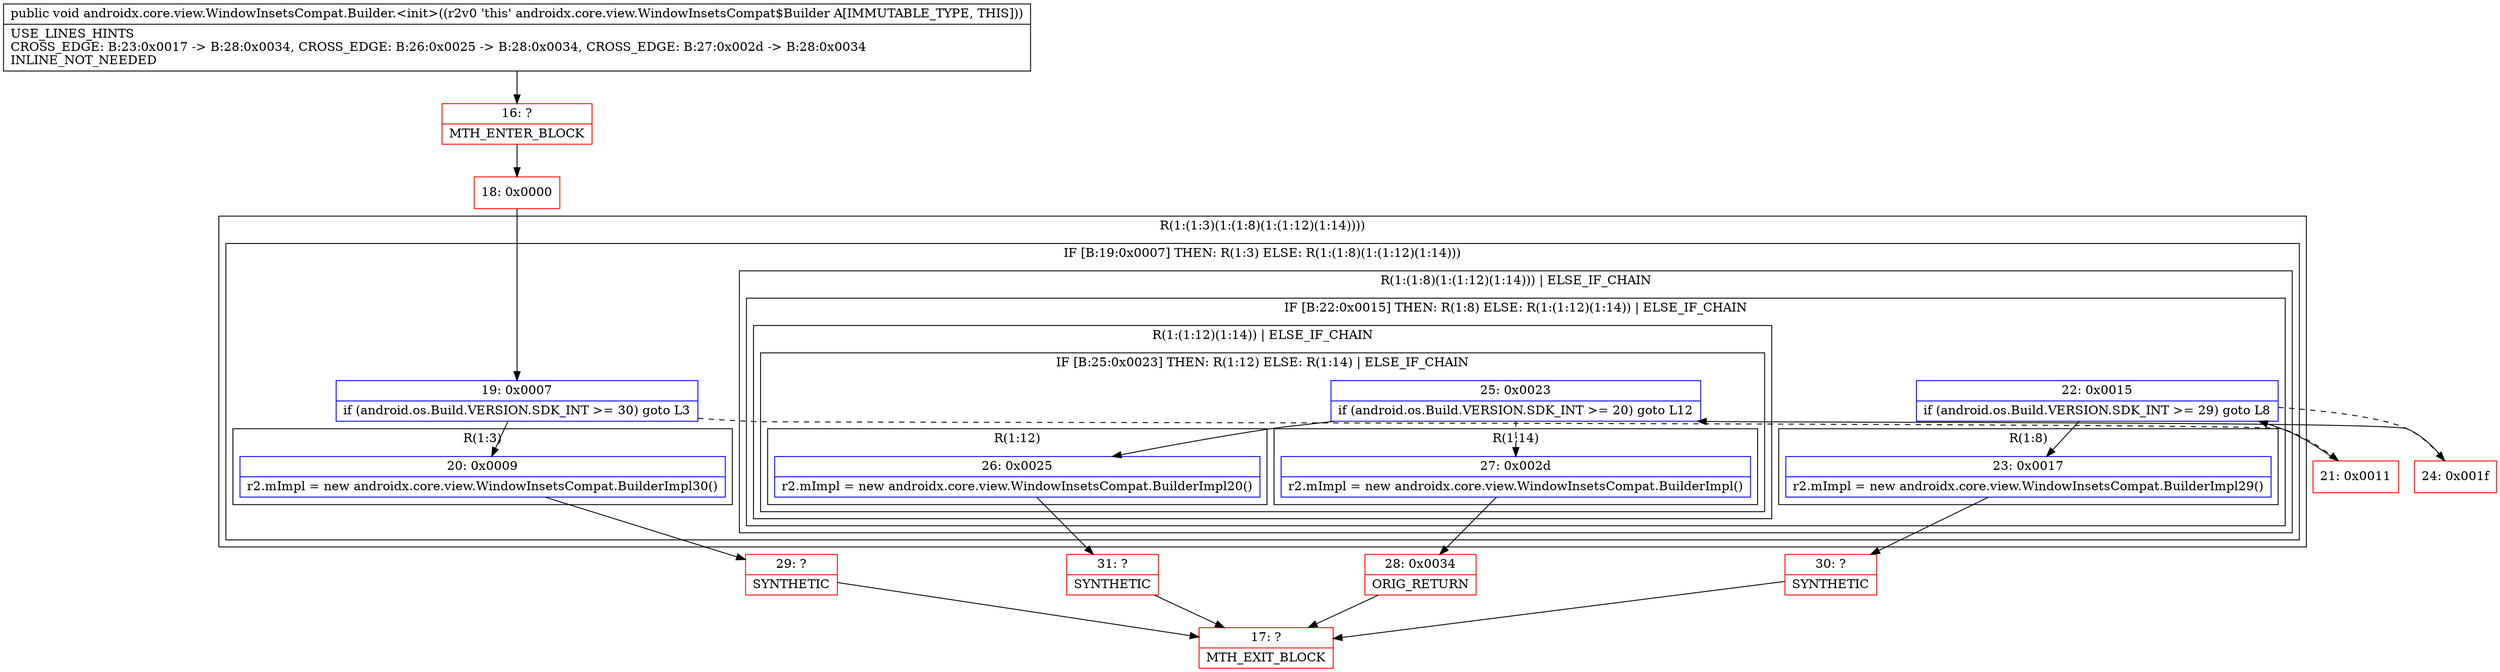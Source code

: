 digraph "CFG forandroidx.core.view.WindowInsetsCompat.Builder.\<init\>()V" {
subgraph cluster_Region_1228534563 {
label = "R(1:(1:3)(1:(1:8)(1:(1:12)(1:14))))";
node [shape=record,color=blue];
subgraph cluster_IfRegion_407165748 {
label = "IF [B:19:0x0007] THEN: R(1:3) ELSE: R(1:(1:8)(1:(1:12)(1:14)))";
node [shape=record,color=blue];
Node_19 [shape=record,label="{19\:\ 0x0007|if (android.os.Build.VERSION.SDK_INT \>= 30) goto L3\l}"];
subgraph cluster_Region_1556849396 {
label = "R(1:3)";
node [shape=record,color=blue];
Node_20 [shape=record,label="{20\:\ 0x0009|r2.mImpl = new androidx.core.view.WindowInsetsCompat.BuilderImpl30()\l}"];
}
subgraph cluster_Region_201273126 {
label = "R(1:(1:8)(1:(1:12)(1:14))) | ELSE_IF_CHAIN\l";
node [shape=record,color=blue];
subgraph cluster_IfRegion_223966609 {
label = "IF [B:22:0x0015] THEN: R(1:8) ELSE: R(1:(1:12)(1:14)) | ELSE_IF_CHAIN\l";
node [shape=record,color=blue];
Node_22 [shape=record,label="{22\:\ 0x0015|if (android.os.Build.VERSION.SDK_INT \>= 29) goto L8\l}"];
subgraph cluster_Region_872055413 {
label = "R(1:8)";
node [shape=record,color=blue];
Node_23 [shape=record,label="{23\:\ 0x0017|r2.mImpl = new androidx.core.view.WindowInsetsCompat.BuilderImpl29()\l}"];
}
subgraph cluster_Region_841435900 {
label = "R(1:(1:12)(1:14)) | ELSE_IF_CHAIN\l";
node [shape=record,color=blue];
subgraph cluster_IfRegion_1087620481 {
label = "IF [B:25:0x0023] THEN: R(1:12) ELSE: R(1:14) | ELSE_IF_CHAIN\l";
node [shape=record,color=blue];
Node_25 [shape=record,label="{25\:\ 0x0023|if (android.os.Build.VERSION.SDK_INT \>= 20) goto L12\l}"];
subgraph cluster_Region_107009527 {
label = "R(1:12)";
node [shape=record,color=blue];
Node_26 [shape=record,label="{26\:\ 0x0025|r2.mImpl = new androidx.core.view.WindowInsetsCompat.BuilderImpl20()\l}"];
}
subgraph cluster_Region_1642989156 {
label = "R(1:14)";
node [shape=record,color=blue];
Node_27 [shape=record,label="{27\:\ 0x002d|r2.mImpl = new androidx.core.view.WindowInsetsCompat.BuilderImpl()\l}"];
}
}
}
}
}
}
}
Node_16 [shape=record,color=red,label="{16\:\ ?|MTH_ENTER_BLOCK\l}"];
Node_18 [shape=record,color=red,label="{18\:\ 0x0000}"];
Node_29 [shape=record,color=red,label="{29\:\ ?|SYNTHETIC\l}"];
Node_17 [shape=record,color=red,label="{17\:\ ?|MTH_EXIT_BLOCK\l}"];
Node_21 [shape=record,color=red,label="{21\:\ 0x0011}"];
Node_30 [shape=record,color=red,label="{30\:\ ?|SYNTHETIC\l}"];
Node_24 [shape=record,color=red,label="{24\:\ 0x001f}"];
Node_31 [shape=record,color=red,label="{31\:\ ?|SYNTHETIC\l}"];
Node_28 [shape=record,color=red,label="{28\:\ 0x0034|ORIG_RETURN\l}"];
MethodNode[shape=record,label="{public void androidx.core.view.WindowInsetsCompat.Builder.\<init\>((r2v0 'this' androidx.core.view.WindowInsetsCompat$Builder A[IMMUTABLE_TYPE, THIS]))  | USE_LINES_HINTS\lCROSS_EDGE: B:23:0x0017 \-\> B:28:0x0034, CROSS_EDGE: B:26:0x0025 \-\> B:28:0x0034, CROSS_EDGE: B:27:0x002d \-\> B:28:0x0034\lINLINE_NOT_NEEDED\l}"];
MethodNode -> Node_16;Node_19 -> Node_20;
Node_19 -> Node_21[style=dashed];
Node_20 -> Node_29;
Node_22 -> Node_23;
Node_22 -> Node_24[style=dashed];
Node_23 -> Node_30;
Node_25 -> Node_26;
Node_25 -> Node_27[style=dashed];
Node_26 -> Node_31;
Node_27 -> Node_28;
Node_16 -> Node_18;
Node_18 -> Node_19;
Node_29 -> Node_17;
Node_21 -> Node_22;
Node_30 -> Node_17;
Node_24 -> Node_25;
Node_31 -> Node_17;
Node_28 -> Node_17;
}

